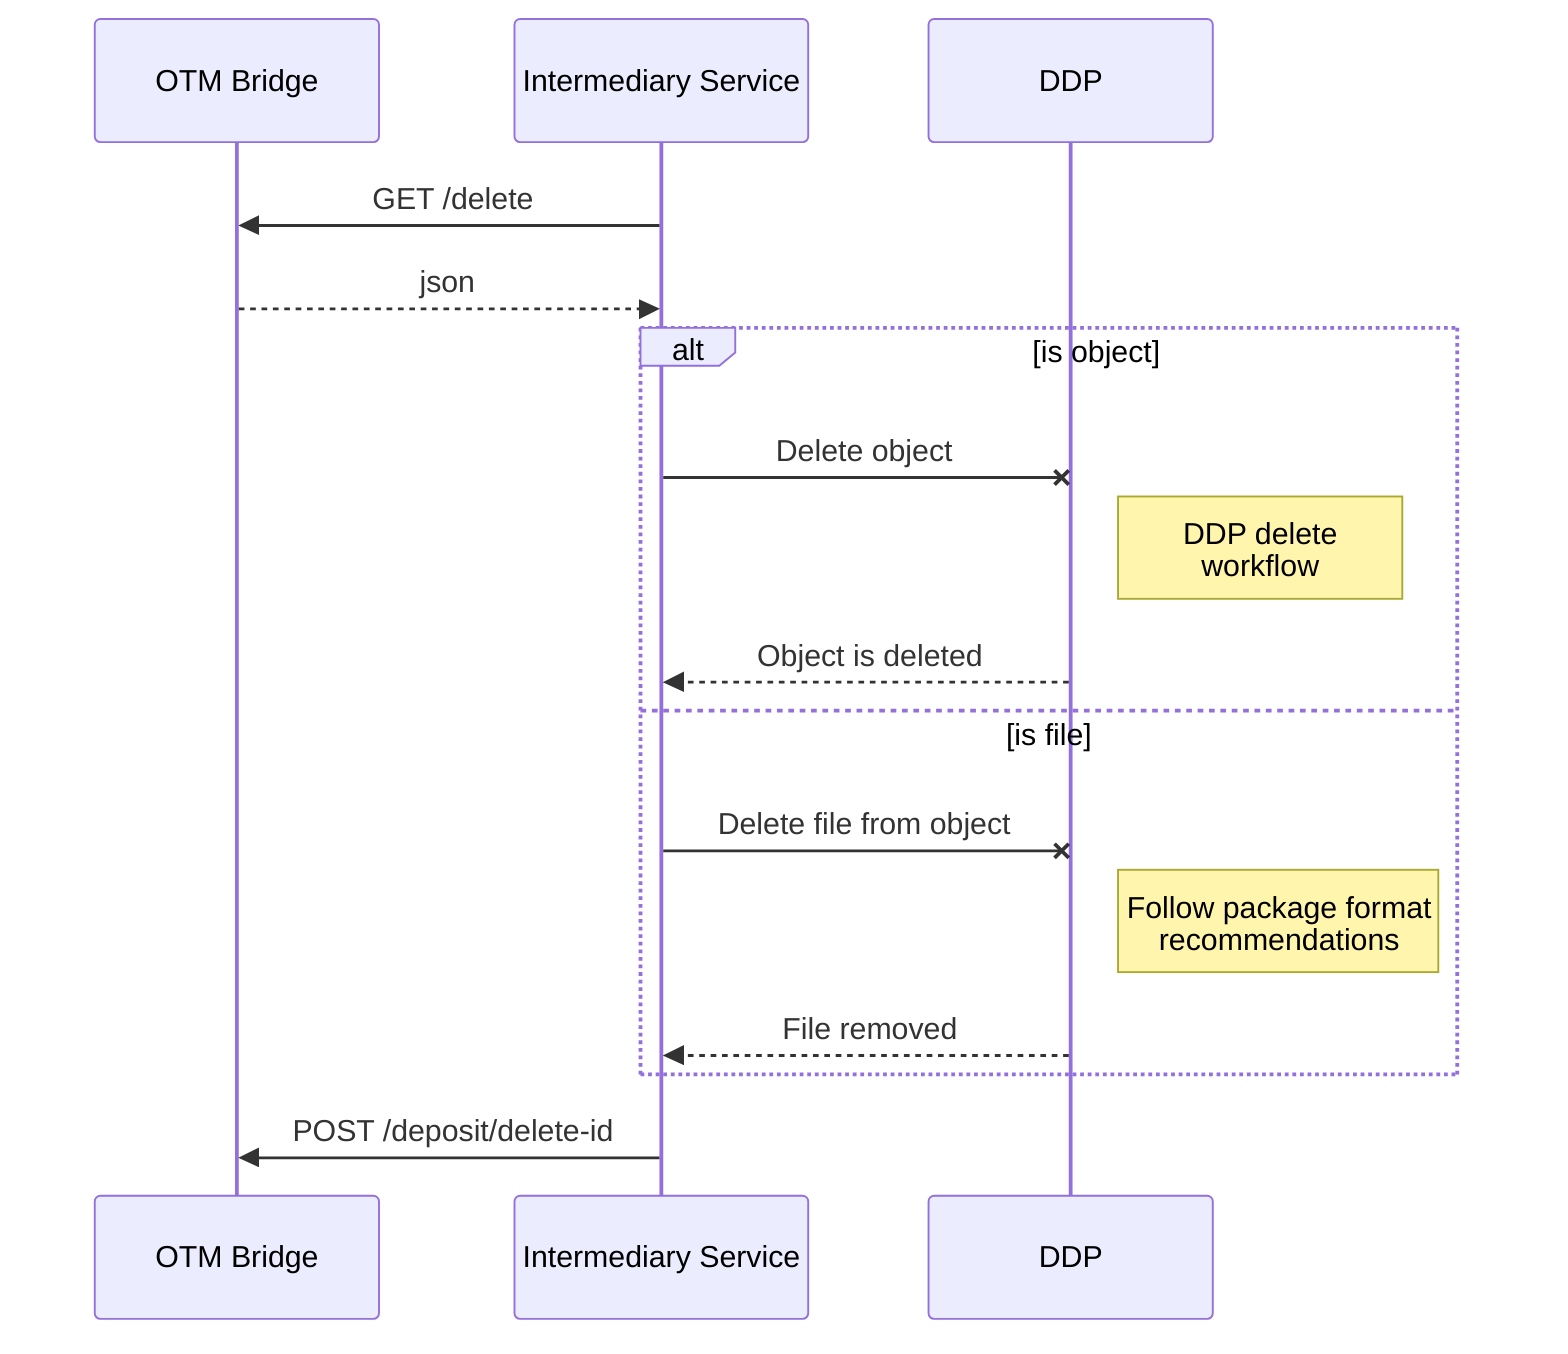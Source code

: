sequenceDiagram
  participant B as OTM Bridge
  participant C as Intermediary Service
  participant D as DDP

  C ->> B: GET /delete
  B -->> C: json

  alt is object
    C -x D: Delete object
    Note right of D: DDP delete<br/>workflow
    D -->> C: Object is deleted
  else is file
    C -x D: Delete file from object
    Note right of D: Follow package format<br/>recommendations
    D -->> C: File removed
  end

  C ->> B: POST /deposit/delete-id